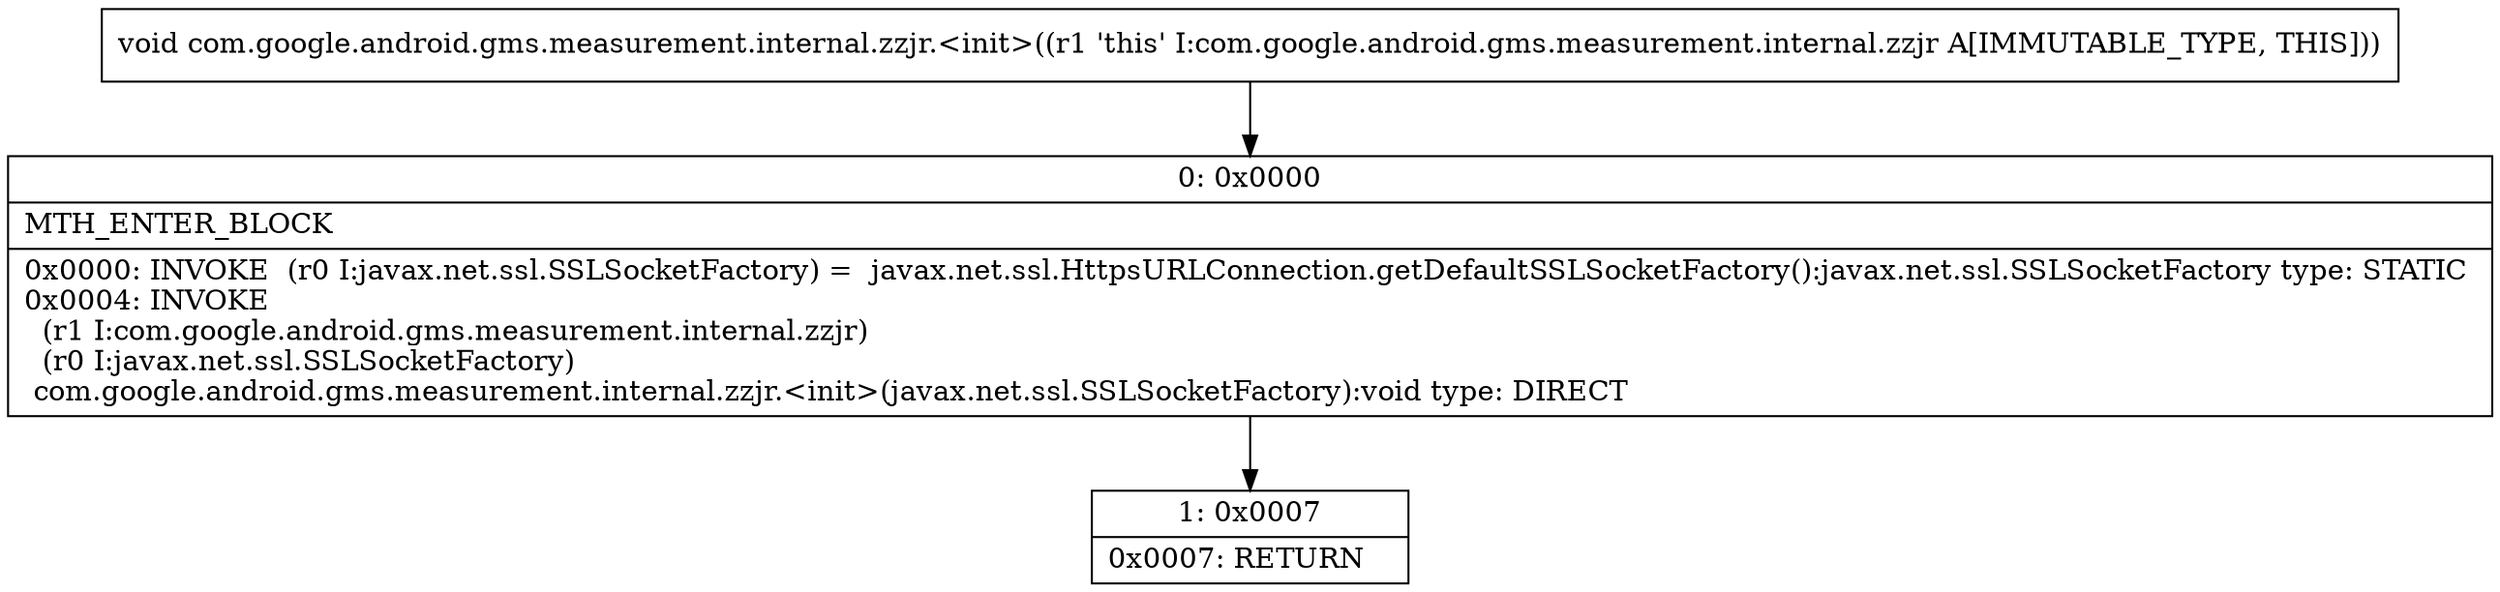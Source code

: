 digraph "CFG forcom.google.android.gms.measurement.internal.zzjr.\<init\>()V" {
Node_0 [shape=record,label="{0\:\ 0x0000|MTH_ENTER_BLOCK\l|0x0000: INVOKE  (r0 I:javax.net.ssl.SSLSocketFactory) =  javax.net.ssl.HttpsURLConnection.getDefaultSSLSocketFactory():javax.net.ssl.SSLSocketFactory type: STATIC \l0x0004: INVOKE  \l  (r1 I:com.google.android.gms.measurement.internal.zzjr)\l  (r0 I:javax.net.ssl.SSLSocketFactory)\l com.google.android.gms.measurement.internal.zzjr.\<init\>(javax.net.ssl.SSLSocketFactory):void type: DIRECT \l}"];
Node_1 [shape=record,label="{1\:\ 0x0007|0x0007: RETURN   \l}"];
MethodNode[shape=record,label="{void com.google.android.gms.measurement.internal.zzjr.\<init\>((r1 'this' I:com.google.android.gms.measurement.internal.zzjr A[IMMUTABLE_TYPE, THIS])) }"];
MethodNode -> Node_0;
Node_0 -> Node_1;
}

